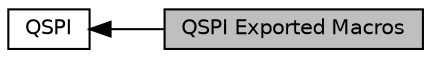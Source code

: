 digraph "QSPI Exported Macros"
{
  edge [fontname="Helvetica",fontsize="10",labelfontname="Helvetica",labelfontsize="10"];
  node [fontname="Helvetica",fontsize="10",shape=record];
  rankdir=LR;
  Node1 [label="QSPI",height=0.2,width=0.4,color="black", fillcolor="white", style="filled",URL="$group___q_s_p_i.html",tooltip="HAL QSPI module driver. "];
  Node0 [label="QSPI Exported Macros",height=0.2,width=0.4,color="black", fillcolor="grey75", style="filled", fontcolor="black"];
  Node1->Node0 [shape=plaintext, dir="back", style="solid"];
}
